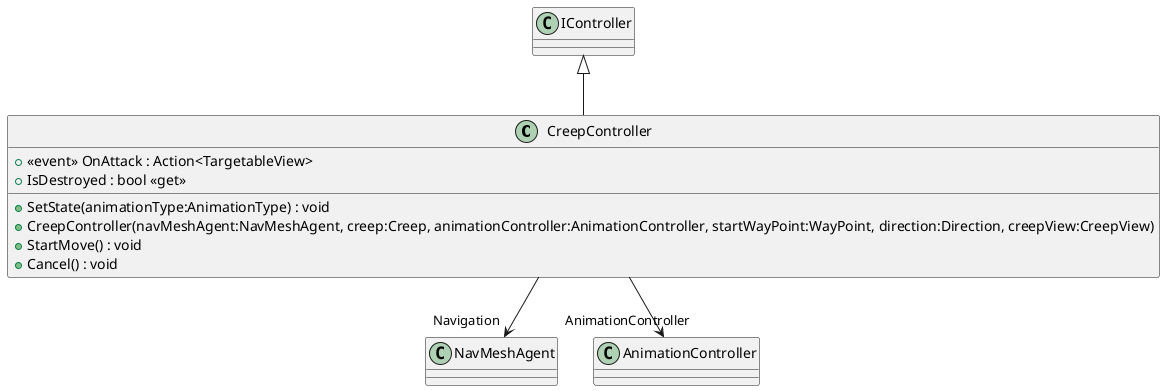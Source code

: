 @startuml
class CreepController {
    +  <<event>> OnAttack : Action<TargetableView> 
    + IsDestroyed : bool <<get>>
    + SetState(animationType:AnimationType) : void
    + CreepController(navMeshAgent:NavMeshAgent, creep:Creep, animationController:AnimationController, startWayPoint:WayPoint, direction:Direction, creepView:CreepView)
    + StartMove() : void
    + Cancel() : void
}
IController <|-- CreepController
CreepController --> "Navigation" NavMeshAgent
CreepController --> "AnimationController" AnimationController
@enduml
